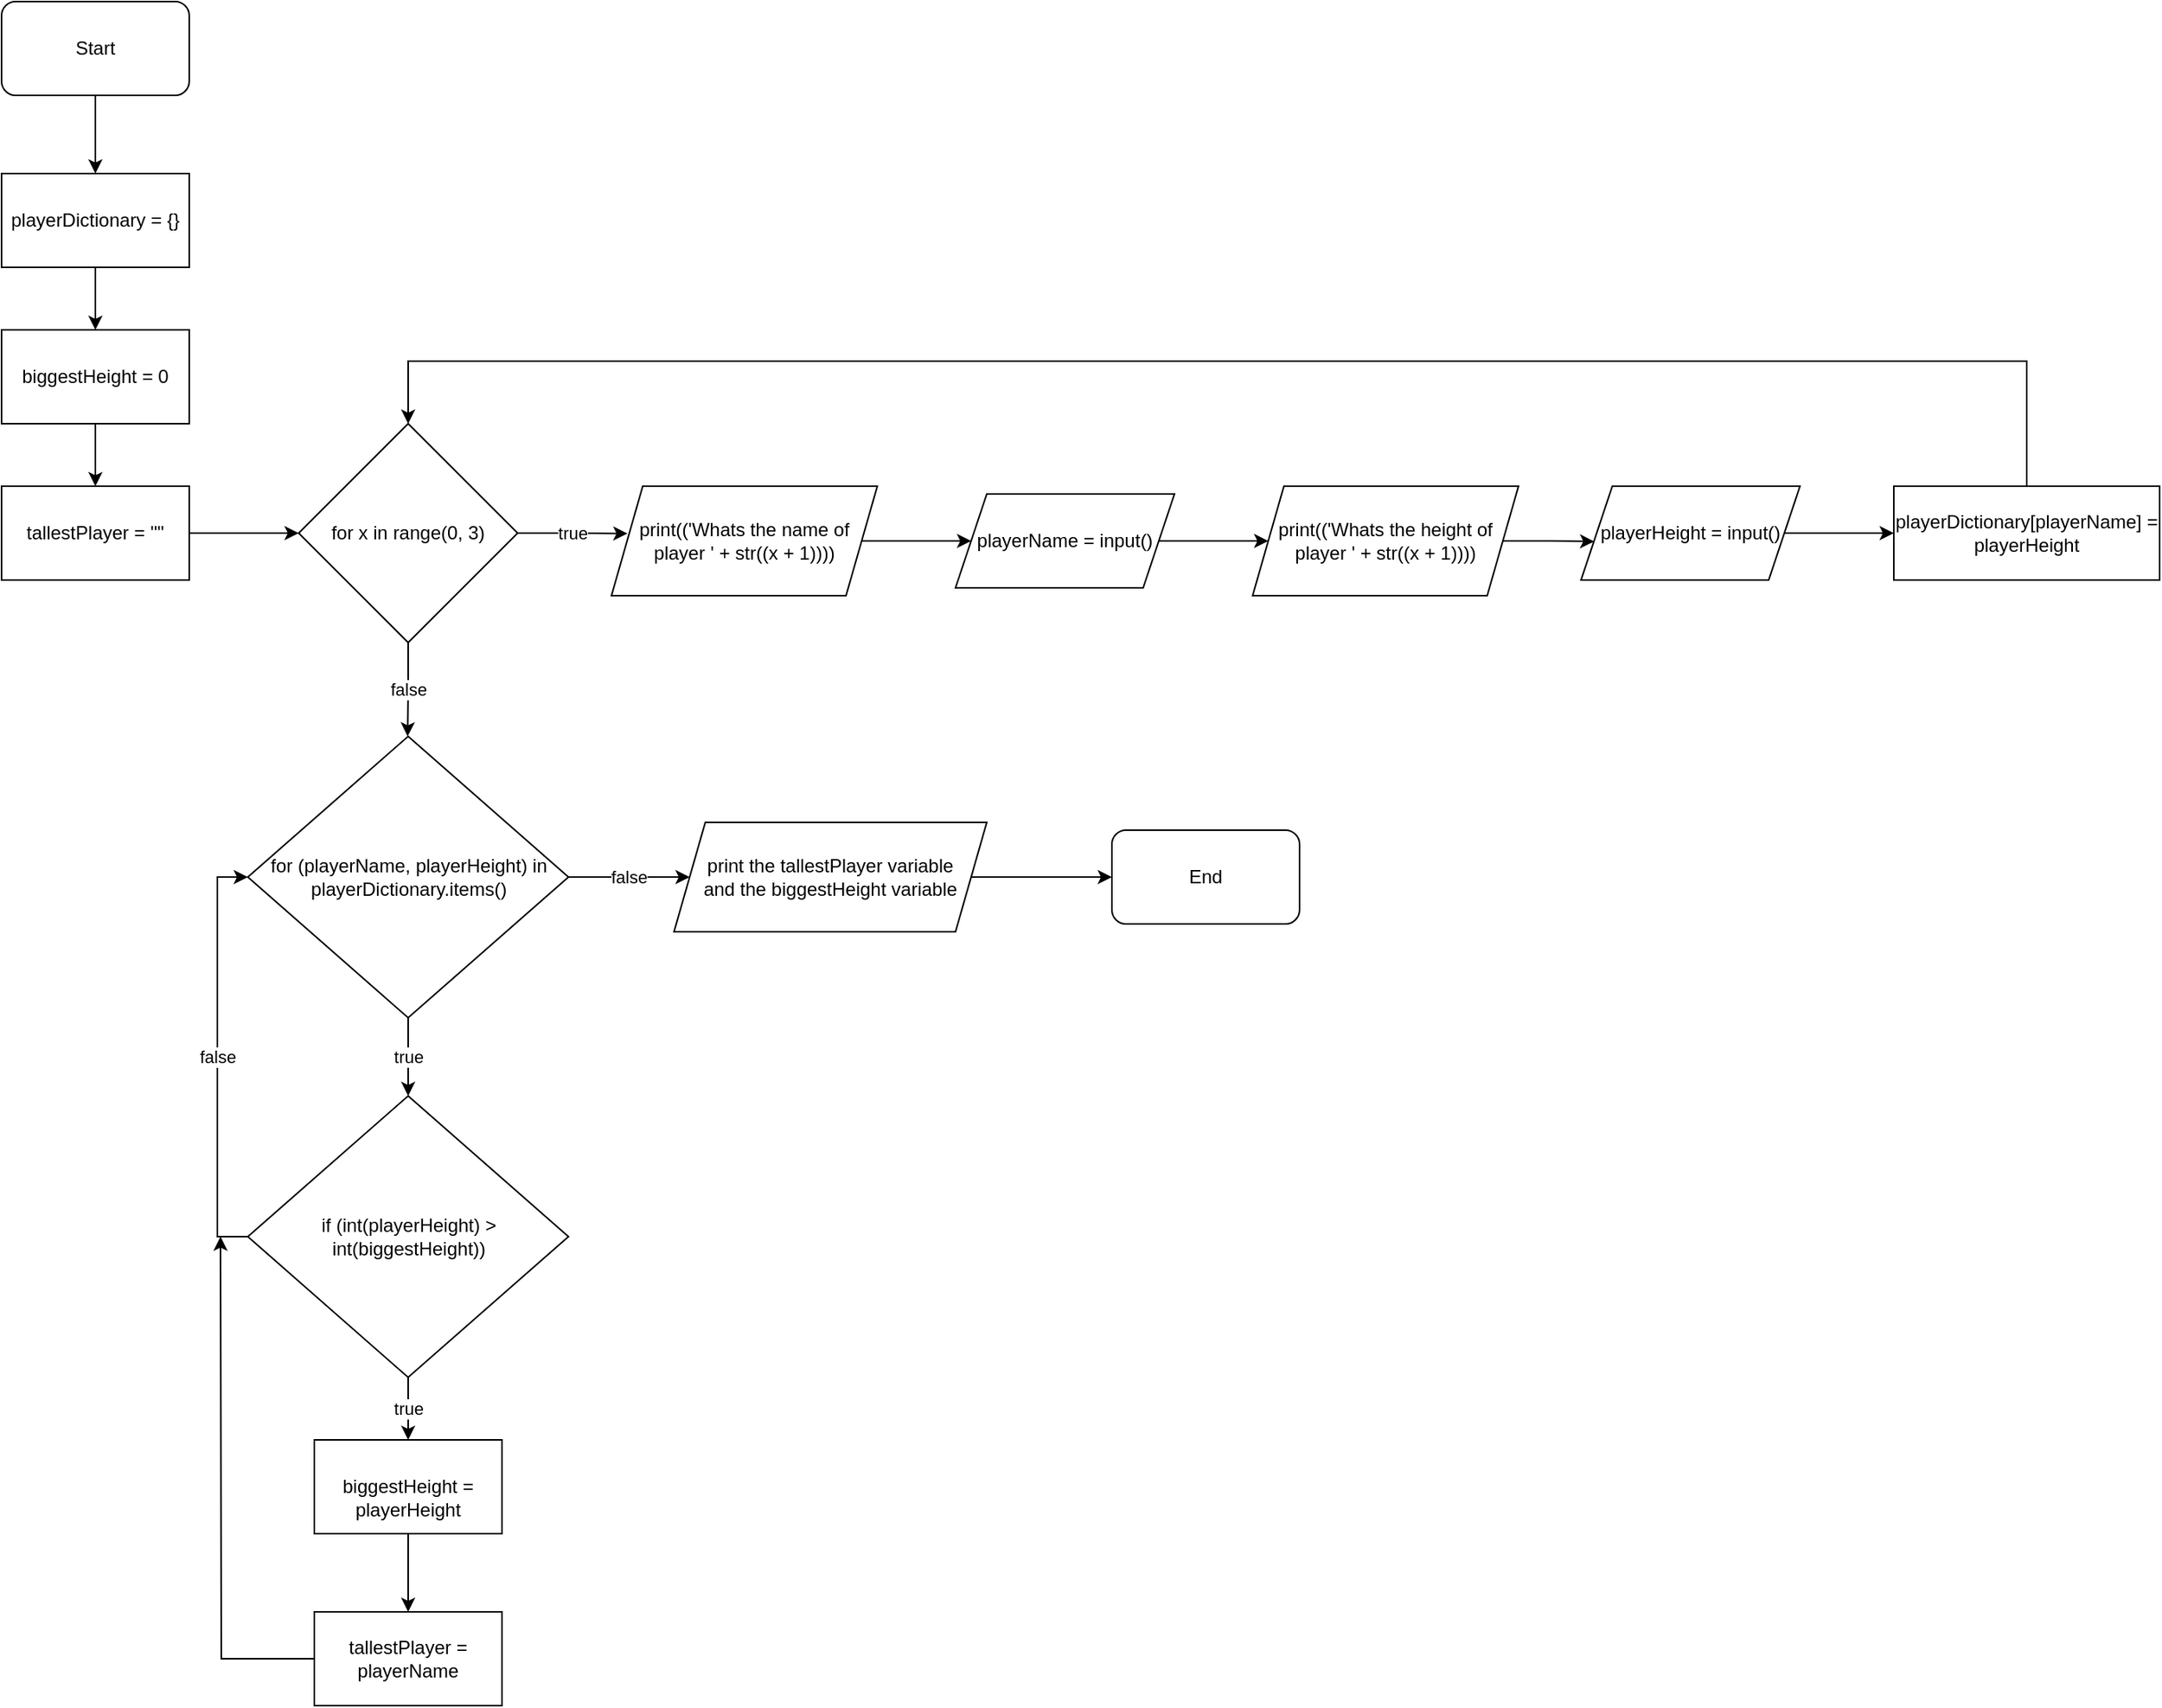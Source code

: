 <mxfile version="21.7.5" type="device">
  <diagram name="Page-1" id="gq7HU4-aH_6UhHYK7_vZ">
    <mxGraphModel dx="2150" dy="943" grid="1" gridSize="10" guides="1" tooltips="1" connect="1" arrows="1" fold="1" page="1" pageScale="1" pageWidth="850" pageHeight="1100" math="0" shadow="0">
      <root>
        <mxCell id="0" />
        <mxCell id="1" parent="0" />
        <mxCell id="FMKJm3qG62IDYc-58DCF-18" style="edgeStyle=orthogonalEdgeStyle;rounded=0;orthogonalLoop=1;jettySize=auto;html=1;exitX=0.5;exitY=1;exitDx=0;exitDy=0;entryX=0.5;entryY=0;entryDx=0;entryDy=0;" edge="1" parent="1" source="FMKJm3qG62IDYc-58DCF-1" target="FMKJm3qG62IDYc-58DCF-2">
          <mxGeometry relative="1" as="geometry" />
        </mxCell>
        <mxCell id="FMKJm3qG62IDYc-58DCF-1" value="Start" style="rounded=1;whiteSpace=wrap;html=1;" vertex="1" parent="1">
          <mxGeometry x="100" y="40" width="120" height="60" as="geometry" />
        </mxCell>
        <mxCell id="FMKJm3qG62IDYc-58DCF-17" style="edgeStyle=orthogonalEdgeStyle;rounded=0;orthogonalLoop=1;jettySize=auto;html=1;exitX=0.5;exitY=1;exitDx=0;exitDy=0;entryX=0.5;entryY=0;entryDx=0;entryDy=0;" edge="1" parent="1" source="FMKJm3qG62IDYc-58DCF-2" target="FMKJm3qG62IDYc-58DCF-4">
          <mxGeometry relative="1" as="geometry" />
        </mxCell>
        <mxCell id="FMKJm3qG62IDYc-58DCF-2" value="playerDictionary = {}" style="rounded=0;whiteSpace=wrap;html=1;" vertex="1" parent="1">
          <mxGeometry x="100" y="150" width="120" height="60" as="geometry" />
        </mxCell>
        <mxCell id="FMKJm3qG62IDYc-58DCF-16" style="edgeStyle=orthogonalEdgeStyle;rounded=0;orthogonalLoop=1;jettySize=auto;html=1;exitX=0.5;exitY=1;exitDx=0;exitDy=0;entryX=0.5;entryY=0;entryDx=0;entryDy=0;" edge="1" parent="1" source="FMKJm3qG62IDYc-58DCF-4" target="FMKJm3qG62IDYc-58DCF-5">
          <mxGeometry relative="1" as="geometry" />
        </mxCell>
        <mxCell id="FMKJm3qG62IDYc-58DCF-4" value="biggestHeight = 0" style="rounded=0;whiteSpace=wrap;html=1;" vertex="1" parent="1">
          <mxGeometry x="100" y="250" width="120" height="60" as="geometry" />
        </mxCell>
        <mxCell id="FMKJm3qG62IDYc-58DCF-15" style="edgeStyle=orthogonalEdgeStyle;rounded=0;orthogonalLoop=1;jettySize=auto;html=1;exitX=1;exitY=0.5;exitDx=0;exitDy=0;entryX=0;entryY=0.5;entryDx=0;entryDy=0;" edge="1" parent="1" source="FMKJm3qG62IDYc-58DCF-5" target="FMKJm3qG62IDYc-58DCF-6">
          <mxGeometry relative="1" as="geometry" />
        </mxCell>
        <mxCell id="FMKJm3qG62IDYc-58DCF-5" value="tallestPlayer = &#39;&#39;&quot;" style="rounded=0;whiteSpace=wrap;html=1;" vertex="1" parent="1">
          <mxGeometry x="100" y="350" width="120" height="60" as="geometry" />
        </mxCell>
        <mxCell id="FMKJm3qG62IDYc-58DCF-14" value="true" style="edgeStyle=orthogonalEdgeStyle;rounded=0;orthogonalLoop=1;jettySize=auto;html=1;exitX=1;exitY=0.5;exitDx=0;exitDy=0;entryX=0.06;entryY=0.433;entryDx=0;entryDy=0;entryPerimeter=0;" edge="1" parent="1" source="FMKJm3qG62IDYc-58DCF-6" target="FMKJm3qG62IDYc-58DCF-7">
          <mxGeometry relative="1" as="geometry" />
        </mxCell>
        <mxCell id="FMKJm3qG62IDYc-58DCF-24" value="false" style="edgeStyle=orthogonalEdgeStyle;rounded=0;orthogonalLoop=1;jettySize=auto;html=1;exitX=0.5;exitY=1;exitDx=0;exitDy=0;" edge="1" parent="1" source="FMKJm3qG62IDYc-58DCF-6">
          <mxGeometry relative="1" as="geometry">
            <mxPoint x="359.647" y="510" as="targetPoint" />
          </mxGeometry>
        </mxCell>
        <mxCell id="FMKJm3qG62IDYc-58DCF-6" value="for x in range(0, 3)" style="rhombus;whiteSpace=wrap;html=1;" vertex="1" parent="1">
          <mxGeometry x="290" y="310" width="140" height="140" as="geometry" />
        </mxCell>
        <mxCell id="FMKJm3qG62IDYc-58DCF-19" style="edgeStyle=orthogonalEdgeStyle;rounded=0;orthogonalLoop=1;jettySize=auto;html=1;exitX=1;exitY=0.5;exitDx=0;exitDy=0;entryX=0;entryY=0.5;entryDx=0;entryDy=0;" edge="1" parent="1" source="FMKJm3qG62IDYc-58DCF-7" target="FMKJm3qG62IDYc-58DCF-8">
          <mxGeometry relative="1" as="geometry" />
        </mxCell>
        <mxCell id="FMKJm3qG62IDYc-58DCF-7" value="print((&#39;Whats the name of player &#39; + str((x + 1))))" style="shape=parallelogram;perimeter=parallelogramPerimeter;whiteSpace=wrap;html=1;fixedSize=1;" vertex="1" parent="1">
          <mxGeometry x="490" y="350" width="170" height="70" as="geometry" />
        </mxCell>
        <mxCell id="FMKJm3qG62IDYc-58DCF-20" style="edgeStyle=orthogonalEdgeStyle;rounded=0;orthogonalLoop=1;jettySize=auto;html=1;exitX=1;exitY=0.5;exitDx=0;exitDy=0;entryX=0;entryY=0.5;entryDx=0;entryDy=0;" edge="1" parent="1" source="FMKJm3qG62IDYc-58DCF-8" target="FMKJm3qG62IDYc-58DCF-10">
          <mxGeometry relative="1" as="geometry" />
        </mxCell>
        <mxCell id="FMKJm3qG62IDYc-58DCF-8" value="playerName = input()" style="shape=parallelogram;perimeter=parallelogramPerimeter;whiteSpace=wrap;html=1;fixedSize=1;" vertex="1" parent="1">
          <mxGeometry x="710" y="355" width="140" height="60" as="geometry" />
        </mxCell>
        <mxCell id="FMKJm3qG62IDYc-58DCF-21" style="edgeStyle=orthogonalEdgeStyle;rounded=0;orthogonalLoop=1;jettySize=auto;html=1;exitX=1;exitY=0.5;exitDx=0;exitDy=0;entryX=0.06;entryY=0.59;entryDx=0;entryDy=0;entryPerimeter=0;" edge="1" parent="1" source="FMKJm3qG62IDYc-58DCF-10" target="FMKJm3qG62IDYc-58DCF-12">
          <mxGeometry relative="1" as="geometry" />
        </mxCell>
        <mxCell id="FMKJm3qG62IDYc-58DCF-10" value="print((&#39;Whats the height of player &#39; + str((x + 1))))" style="shape=parallelogram;perimeter=parallelogramPerimeter;whiteSpace=wrap;html=1;fixedSize=1;" vertex="1" parent="1">
          <mxGeometry x="900" y="350" width="170" height="70" as="geometry" />
        </mxCell>
        <mxCell id="FMKJm3qG62IDYc-58DCF-22" style="edgeStyle=orthogonalEdgeStyle;rounded=0;orthogonalLoop=1;jettySize=auto;html=1;exitX=1;exitY=0.5;exitDx=0;exitDy=0;entryX=0;entryY=0.5;entryDx=0;entryDy=0;" edge="1" parent="1" source="FMKJm3qG62IDYc-58DCF-12" target="FMKJm3qG62IDYc-58DCF-13">
          <mxGeometry relative="1" as="geometry" />
        </mxCell>
        <mxCell id="FMKJm3qG62IDYc-58DCF-12" value="playerHeight = input()" style="shape=parallelogram;perimeter=parallelogramPerimeter;whiteSpace=wrap;html=1;fixedSize=1;" vertex="1" parent="1">
          <mxGeometry x="1110" y="350" width="140" height="60" as="geometry" />
        </mxCell>
        <mxCell id="FMKJm3qG62IDYc-58DCF-23" style="edgeStyle=orthogonalEdgeStyle;rounded=0;orthogonalLoop=1;jettySize=auto;html=1;exitX=0.5;exitY=0;exitDx=0;exitDy=0;entryX=0.5;entryY=0;entryDx=0;entryDy=0;" edge="1" parent="1" source="FMKJm3qG62IDYc-58DCF-13" target="FMKJm3qG62IDYc-58DCF-6">
          <mxGeometry relative="1" as="geometry">
            <Array as="points">
              <mxPoint x="1395" y="270" />
              <mxPoint x="360" y="270" />
            </Array>
          </mxGeometry>
        </mxCell>
        <mxCell id="FMKJm3qG62IDYc-58DCF-13" value="playerDictionary[playerName] = playerHeight" style="rounded=0;whiteSpace=wrap;html=1;" vertex="1" parent="1">
          <mxGeometry x="1310" y="350" width="170" height="60" as="geometry" />
        </mxCell>
        <mxCell id="FMKJm3qG62IDYc-58DCF-28" value="true" style="edgeStyle=orthogonalEdgeStyle;rounded=0;orthogonalLoop=1;jettySize=auto;html=1;exitX=0.5;exitY=1;exitDx=0;exitDy=0;entryX=0.5;entryY=0;entryDx=0;entryDy=0;" edge="1" parent="1" source="FMKJm3qG62IDYc-58DCF-25" target="FMKJm3qG62IDYc-58DCF-26">
          <mxGeometry relative="1" as="geometry" />
        </mxCell>
        <mxCell id="FMKJm3qG62IDYc-58DCF-32" value="false" style="edgeStyle=orthogonalEdgeStyle;rounded=0;orthogonalLoop=1;jettySize=auto;html=1;exitX=1;exitY=0.5;exitDx=0;exitDy=0;" edge="1" parent="1" source="FMKJm3qG62IDYc-58DCF-25">
          <mxGeometry relative="1" as="geometry">
            <mxPoint x="540" y="600" as="targetPoint" />
          </mxGeometry>
        </mxCell>
        <mxCell id="FMKJm3qG62IDYc-58DCF-25" value="for (playerName, playerHeight) in playerDictionary.items()" style="rhombus;whiteSpace=wrap;html=1;" vertex="1" parent="1">
          <mxGeometry x="257.5" y="510" width="205" height="180" as="geometry" />
        </mxCell>
        <mxCell id="FMKJm3qG62IDYc-58DCF-30" value="true" style="edgeStyle=orthogonalEdgeStyle;rounded=0;orthogonalLoop=1;jettySize=auto;html=1;exitX=0.5;exitY=1;exitDx=0;exitDy=0;" edge="1" parent="1" source="FMKJm3qG62IDYc-58DCF-26" target="FMKJm3qG62IDYc-58DCF-29">
          <mxGeometry relative="1" as="geometry" />
        </mxCell>
        <mxCell id="FMKJm3qG62IDYc-58DCF-31" value="false" style="edgeStyle=orthogonalEdgeStyle;rounded=0;orthogonalLoop=1;jettySize=auto;html=1;exitX=0;exitY=0.5;exitDx=0;exitDy=0;entryX=0;entryY=0.5;entryDx=0;entryDy=0;" edge="1" parent="1" source="FMKJm3qG62IDYc-58DCF-26" target="FMKJm3qG62IDYc-58DCF-25">
          <mxGeometry relative="1" as="geometry">
            <Array as="points">
              <mxPoint x="238" y="830" />
              <mxPoint x="238" y="600" />
            </Array>
          </mxGeometry>
        </mxCell>
        <mxCell id="FMKJm3qG62IDYc-58DCF-26" value="if (int(playerHeight) &amp;gt; int(biggestHeight))" style="rhombus;whiteSpace=wrap;html=1;" vertex="1" parent="1">
          <mxGeometry x="257.5" y="740" width="205" height="180" as="geometry" />
        </mxCell>
        <mxCell id="FMKJm3qG62IDYc-58DCF-37" style="edgeStyle=orthogonalEdgeStyle;rounded=0;orthogonalLoop=1;jettySize=auto;html=1;exitX=0.5;exitY=1;exitDx=0;exitDy=0;entryX=0.5;entryY=0;entryDx=0;entryDy=0;" edge="1" parent="1" source="FMKJm3qG62IDYc-58DCF-29" target="FMKJm3qG62IDYc-58DCF-36">
          <mxGeometry relative="1" as="geometry" />
        </mxCell>
        <mxCell id="FMKJm3qG62IDYc-58DCF-29" value="&lt;br&gt;biggestHeight = playerHeight" style="rounded=0;whiteSpace=wrap;html=1;" vertex="1" parent="1">
          <mxGeometry x="300" y="960" width="120" height="60" as="geometry" />
        </mxCell>
        <mxCell id="FMKJm3qG62IDYc-58DCF-35" style="edgeStyle=orthogonalEdgeStyle;rounded=0;orthogonalLoop=1;jettySize=auto;html=1;exitX=1;exitY=0.5;exitDx=0;exitDy=0;entryX=0;entryY=0.5;entryDx=0;entryDy=0;" edge="1" parent="1" source="FMKJm3qG62IDYc-58DCF-33" target="FMKJm3qG62IDYc-58DCF-34">
          <mxGeometry relative="1" as="geometry" />
        </mxCell>
        <mxCell id="FMKJm3qG62IDYc-58DCF-33" value="print the tallestPlayer variable&lt;br&gt;and the biggestHeight variable" style="shape=parallelogram;perimeter=parallelogramPerimeter;whiteSpace=wrap;html=1;fixedSize=1;" vertex="1" parent="1">
          <mxGeometry x="530" y="565" width="200" height="70" as="geometry" />
        </mxCell>
        <mxCell id="FMKJm3qG62IDYc-58DCF-34" value="End" style="rounded=1;whiteSpace=wrap;html=1;" vertex="1" parent="1">
          <mxGeometry x="810" y="570" width="120" height="60" as="geometry" />
        </mxCell>
        <mxCell id="FMKJm3qG62IDYc-58DCF-38" style="edgeStyle=orthogonalEdgeStyle;rounded=0;orthogonalLoop=1;jettySize=auto;html=1;exitX=0;exitY=0.5;exitDx=0;exitDy=0;" edge="1" parent="1" source="FMKJm3qG62IDYc-58DCF-36">
          <mxGeometry relative="1" as="geometry">
            <mxPoint x="240" y="830" as="targetPoint" />
          </mxGeometry>
        </mxCell>
        <mxCell id="FMKJm3qG62IDYc-58DCF-36" value="tallestPlayer = playerName" style="rounded=0;whiteSpace=wrap;html=1;" vertex="1" parent="1">
          <mxGeometry x="300" y="1070" width="120" height="60" as="geometry" />
        </mxCell>
      </root>
    </mxGraphModel>
  </diagram>
</mxfile>

